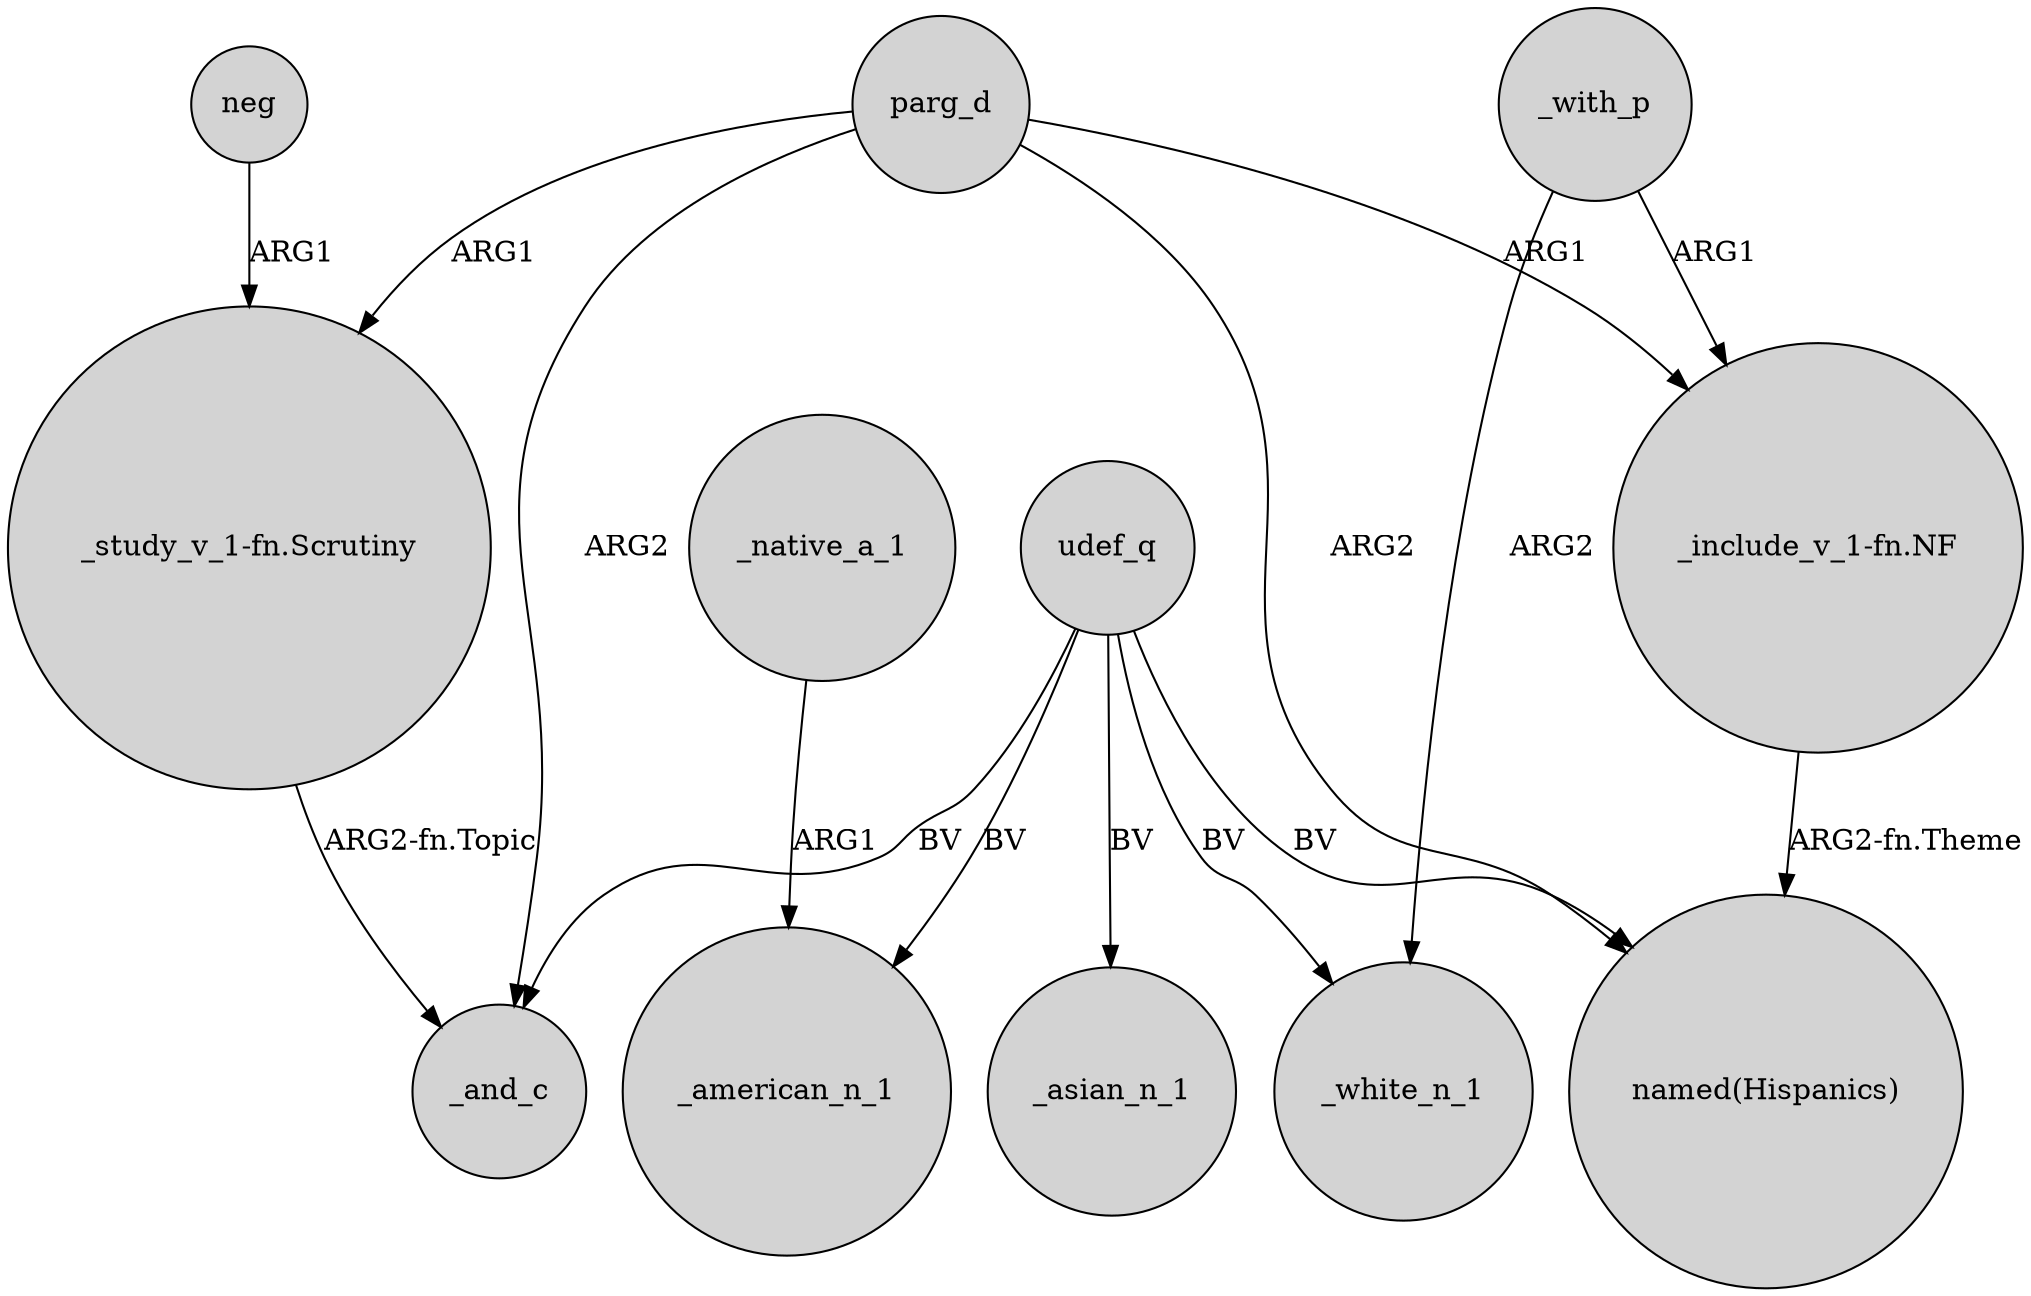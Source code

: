 digraph {
	node [shape=circle style=filled]
	parg_d -> "named(Hispanics)" [label=ARG2]
	udef_q -> _white_n_1 [label=BV]
	_native_a_1 -> _american_n_1 [label=ARG1]
	"_study_v_1-fn.Scrutiny" -> _and_c [label="ARG2-fn.Topic"]
	parg_d -> "_study_v_1-fn.Scrutiny" [label=ARG1]
	neg -> "_study_v_1-fn.Scrutiny" [label=ARG1]
	"_include_v_1-fn.NF" -> "named(Hispanics)" [label="ARG2-fn.Theme"]
	_with_p -> "_include_v_1-fn.NF" [label=ARG1]
	_with_p -> _white_n_1 [label=ARG2]
	udef_q -> _and_c [label=BV]
	udef_q -> "named(Hispanics)" [label=BV]
	udef_q -> _asian_n_1 [label=BV]
	parg_d -> _and_c [label=ARG2]
	udef_q -> _american_n_1 [label=BV]
	parg_d -> "_include_v_1-fn.NF" [label=ARG1]
}
